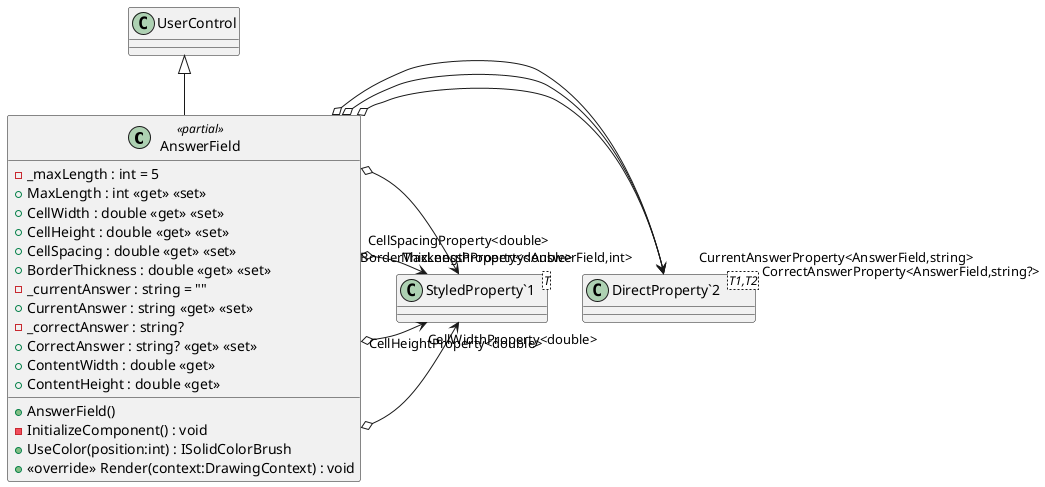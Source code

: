 @startuml
class AnswerField <<partial>> {
    - _maxLength : int = 5
    + MaxLength : int <<get>> <<set>>
    + CellWidth : double <<get>> <<set>>
    + CellHeight : double <<get>> <<set>>
    + CellSpacing : double <<get>> <<set>>
    + BorderThickness : double <<get>> <<set>>
    - _currentAnswer : string = ""
    + CurrentAnswer : string <<get>> <<set>>
    - _correctAnswer : string?
    + CorrectAnswer : string? <<get>> <<set>>
    + ContentWidth : double <<get>>
    + ContentHeight : double <<get>>
    + AnswerField()
    - InitializeComponent() : void
    + UseColor(position:int) : ISolidColorBrush
    + <<override>> Render(context:DrawingContext) : void
}
class "DirectProperty`2"<T1,T2> {
}
class "StyledProperty`1"<T> {
}
UserControl <|-- AnswerField
AnswerField o-> "MaxLengthProperty<AnswerField,int>" "DirectProperty`2"
AnswerField o-> "CellWidthProperty<double>" "StyledProperty`1"
AnswerField o-> "CellHeightProperty<double>" "StyledProperty`1"
AnswerField o-> "CellSpacingProperty<double>" "StyledProperty`1"
AnswerField o-> "BorderThicknessProperty<double>" "StyledProperty`1"
AnswerField o-> "CurrentAnswerProperty<AnswerField,string>" "DirectProperty`2"
AnswerField o-> "CorrectAnswerProperty<AnswerField,string?>" "DirectProperty`2"
@enduml
